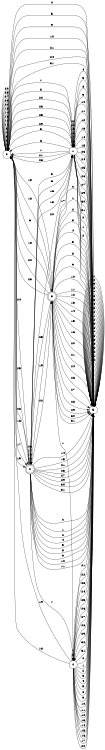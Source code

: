 digraph EDSM {
__start0 [label="" shape="none"];

rankdir=LR;
size="8,5";

s0 [style="filled", color="black", fillcolor="white" shape="circle", label="0"];
s1 [style="filled", color="black", fillcolor="white" shape="circle", label="1"];
s2 [style="rounded,filled", color="black", fillcolor="white" shape="doublecircle", label="2"];
s3 [style="rounded,filled", color="black", fillcolor="white" shape="doublecircle", label="3"];
s4 [style="filled", color="black", fillcolor="white" shape="circle", label="4"];
s5 [style="filled", color="black", fillcolor="white" shape="circle", label="5"];
s0 -> s5 [label="0"];
s0 -> s0 [label="1"];
s0 -> s0 [label="2"];
s0 -> s0 [label="3"];
s0 -> s0 [label="4"];
s0 -> s5 [label="5"];
s0 -> s0 [label="6"];
s0 -> s1 [label="7"];
s0 -> s1 [label="8"];
s0 -> s5 [label="9"];
s0 -> s5 [label="10"];
s0 -> s0 [label="11"];
s0 -> s0 [label="12"];
s0 -> s0 [label="13"];
s0 -> s0 [label="14"];
s0 -> s0 [label="15"];
s0 -> s2 [label="16"];
s0 -> s2 [label="17"];
s0 -> s3 [label="18"];
s0 -> s2 [label="19"];
s0 -> s1 [label="20"];
s0 -> s5 [label="21"];
s0 -> s0 [label="22"];
s0 -> s1 [label="23"];
s0 -> s5 [label="24"];
s0 -> s1 [label="25"];
s0 -> s0 [label="26"];
s0 -> s0 [label="27"];
s0 -> s0 [label="28"];
s0 -> s1 [label="29"];
s0 -> s0 [label="30"];
s0 -> s5 [label="31"];
s1 -> s5 [label="0"];
s1 -> s5 [label="1"];
s1 -> s5 [label="2"];
s1 -> s0 [label="3"];
s1 -> s5 [label="4"];
s1 -> s5 [label="5"];
s1 -> s0 [label="6"];
s1 -> s0 [label="7"];
s1 -> s5 [label="8"];
s1 -> s5 [label="9"];
s1 -> s5 [label="10"];
s1 -> s5 [label="11"];
s1 -> s5 [label="12"];
s1 -> s5 [label="13"];
s1 -> s5 [label="14"];
s1 -> s5 [label="15"];
s1 -> s1 [label="16"];
s1 -> s1 [label="17"];
s1 -> s1 [label="18"];
s1 -> s1 [label="19"];
s1 -> s1 [label="20"];
s1 -> s0 [label="21"];
s1 -> s1 [label="22"];
s1 -> s5 [label="23"];
s1 -> s5 [label="24"];
s1 -> s5 [label="25"];
s1 -> s5 [label="26"];
s1 -> s5 [label="27"];
s1 -> s0 [label="28"];
s1 -> s5 [label="29"];
s1 -> s5 [label="30"];
s1 -> s5 [label="31"];
s2 -> s5 [label="0"];
s2 -> s5 [label="1"];
s2 -> s5 [label="2"];
s2 -> s1 [label="3"];
s2 -> s5 [label="4"];
s2 -> s5 [label="5"];
s2 -> s1 [label="6"];
s2 -> s4 [label="7"];
s2 -> s5 [label="8"];
s2 -> s5 [label="9"];
s2 -> s5 [label="10"];
s2 -> s5 [label="11"];
s2 -> s2 [label="12"];
s2 -> s2 [label="13"];
s2 -> s5 [label="14"];
s2 -> s5 [label="15"];
s2 -> s1 [label="16"];
s2 -> s2 [label="17"];
s2 -> s1 [label="18"];
s2 -> s3 [label="19"];
s2 -> s1 [label="20"];
s2 -> s5 [label="21"];
s2 -> s3 [label="22"];
s2 -> s5 [label="23"];
s2 -> s0 [label="24"];
s2 -> s0 [label="25"];
s2 -> s2 [label="26"];
s2 -> s5 [label="27"];
s2 -> s0 [label="28"];
s2 -> s5 [label="29"];
s2 -> s5 [label="30"];
s2 -> s5 [label="31"];
s3 -> s5 [label="0"];
s3 -> s5 [label="1"];
s3 -> s5 [label="2"];
s3 -> s5 [label="3"];
s3 -> s5 [label="4"];
s3 -> s5 [label="5"];
s3 -> s0 [label="6"];
s3 -> s4 [label="7"];
s3 -> s5 [label="8"];
s3 -> s5 [label="9"];
s3 -> s5 [label="10"];
s3 -> s5 [label="11"];
s3 -> s5 [label="12"];
s3 -> s5 [label="13"];
s3 -> s5 [label="14"];
s3 -> s5 [label="15"];
s3 -> s5 [label="16"];
s3 -> s1 [label="17"];
s3 -> s0 [label="18"];
s3 -> s0 [label="19"];
s3 -> s5 [label="20"];
s3 -> s5 [label="21"];
s3 -> s0 [label="22"];
s3 -> s0 [label="23"];
s3 -> s5 [label="24"];
s3 -> s2 [label="25"];
s3 -> s5 [label="26"];
s3 -> s5 [label="27"];
s3 -> s5 [label="28"];
s3 -> s5 [label="29"];
s3 -> s5 [label="30"];
s3 -> s5 [label="31"];
s4 -> s5 [label="0"];
s4 -> s5 [label="1"];
s4 -> s5 [label="2"];
s4 -> s5 [label="3"];
s4 -> s5 [label="4"];
s4 -> s5 [label="5"];
s4 -> s4 [label="6"];
s4 -> s4 [label="7"];
s4 -> s5 [label="8"];
s4 -> s5 [label="9"];
s4 -> s5 [label="10"];
s4 -> s5 [label="11"];
s4 -> s5 [label="12"];
s4 -> s5 [label="13"];
s4 -> s5 [label="14"];
s4 -> s5 [label="15"];
s4 -> s5 [label="16"];
s4 -> s5 [label="17"];
s4 -> s0 [label="18"];
s4 -> s0 [label="19"];
s4 -> s5 [label="20"];
s4 -> s5 [label="21"];
s4 -> s5 [label="22"];
s4 -> s5 [label="23"];
s4 -> s5 [label="24"];
s4 -> s5 [label="25"];
s4 -> s5 [label="26"];
s4 -> s5 [label="27"];
s4 -> s5 [label="28"];
s4 -> s5 [label="29"];
s4 -> s5 [label="30"];
s4 -> s5 [label="31"];
s5 -> s5 [label="0"];
s5 -> s5 [label="1"];
s5 -> s5 [label="2"];
s5 -> s5 [label="3"];
s5 -> s5 [label="4"];
s5 -> s5 [label="5"];
s5 -> s5 [label="6"];
s5 -> s5 [label="7"];
s5 -> s5 [label="8"];
s5 -> s5 [label="9"];
s5 -> s5 [label="10"];
s5 -> s5 [label="11"];
s5 -> s5 [label="12"];
s5 -> s5 [label="13"];
s5 -> s5 [label="14"];
s5 -> s5 [label="15"];
s5 -> s5 [label="16"];
s5 -> s5 [label="17"];
s5 -> s5 [label="18"];
s5 -> s5 [label="19"];
s5 -> s5 [label="20"];
s5 -> s5 [label="21"];
s5 -> s5 [label="22"];
s5 -> s5 [label="23"];
s5 -> s5 [label="24"];
s5 -> s5 [label="25"];
s5 -> s5 [label="26"];
s5 -> s5 [label="27"];
s5 -> s5 [label="28"];
s5 -> s5 [label="29"];
s5 -> s5 [label="30"];
s5 -> s5 [label="31"];

}